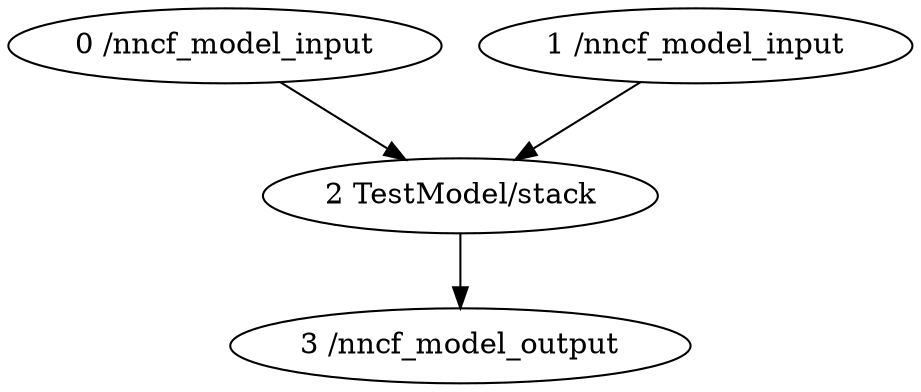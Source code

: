 strict digraph  {
"0 /nncf_model_input" [id=0, scope="", type=nncf_model_input];
"1 /nncf_model_input" [id=1, scope="", type=nncf_model_input];
"2 TestModel/stack" [id=2, scope=TestModel, type=stack];
"3 /nncf_model_output" [id=3, scope="", type=nncf_model_output];
"0 /nncf_model_input" -> "2 TestModel/stack";
"1 /nncf_model_input" -> "2 TestModel/stack";
"2 TestModel/stack" -> "3 /nncf_model_output";
}
